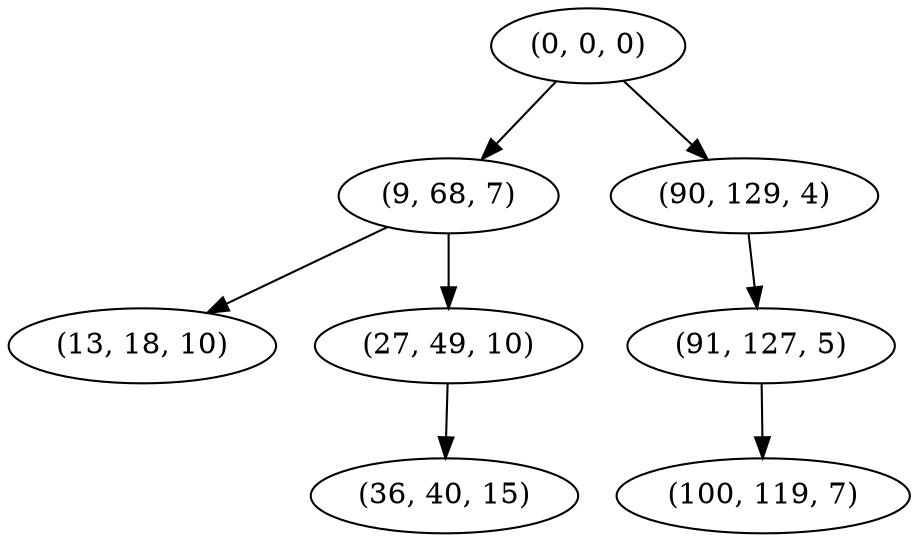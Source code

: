 digraph tree {
    "(0, 0, 0)";
    "(9, 68, 7)";
    "(13, 18, 10)";
    "(27, 49, 10)";
    "(36, 40, 15)";
    "(90, 129, 4)";
    "(91, 127, 5)";
    "(100, 119, 7)";
    "(0, 0, 0)" -> "(9, 68, 7)";
    "(0, 0, 0)" -> "(90, 129, 4)";
    "(9, 68, 7)" -> "(13, 18, 10)";
    "(9, 68, 7)" -> "(27, 49, 10)";
    "(27, 49, 10)" -> "(36, 40, 15)";
    "(90, 129, 4)" -> "(91, 127, 5)";
    "(91, 127, 5)" -> "(100, 119, 7)";
}
